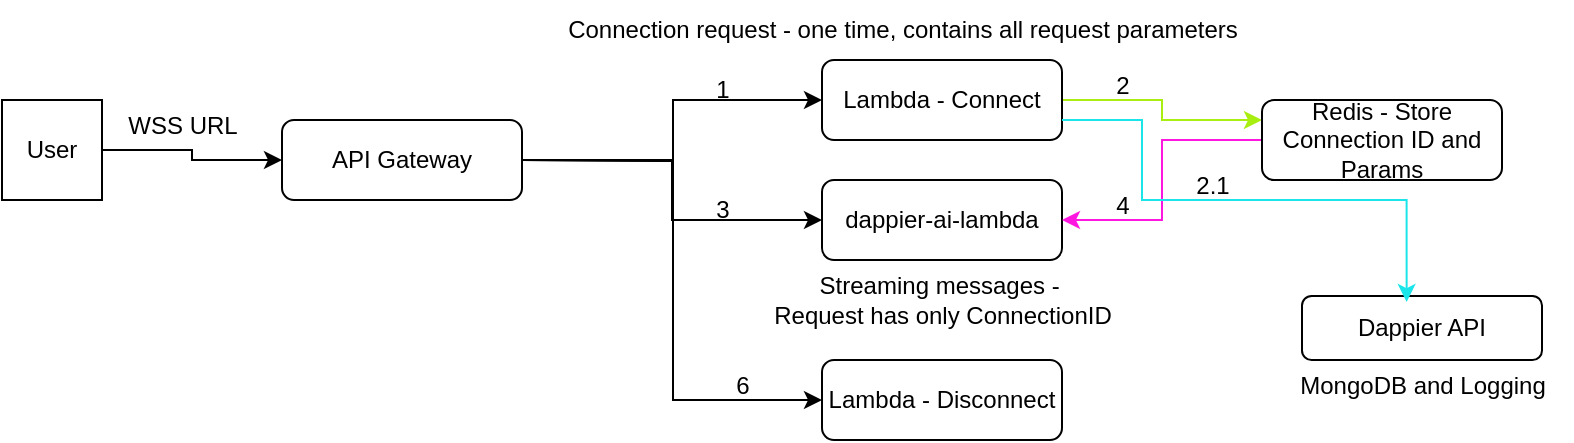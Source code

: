 <mxfile version="25.0.3">
  <diagram name="Page-1" id="6Mw9IOJvSCJcCOZ4GTFr">
    <mxGraphModel dx="808" dy="445" grid="1" gridSize="10" guides="1" tooltips="1" connect="1" arrows="1" fold="1" page="1" pageScale="1" pageWidth="1600" pageHeight="1200" math="0" shadow="0">
      <root>
        <mxCell id="0" />
        <mxCell id="1" parent="0" />
        <mxCell id="flXZZ3zYYz5a7-yL_w6W-4" style="edgeStyle=orthogonalEdgeStyle;rounded=0;orthogonalLoop=1;jettySize=auto;html=1;entryX=0;entryY=0.5;entryDx=0;entryDy=0;" edge="1" parent="1" target="flXZZ3zYYz5a7-yL_w6W-2">
          <mxGeometry relative="1" as="geometry">
            <mxPoint x="280" y="160" as="sourcePoint" />
          </mxGeometry>
        </mxCell>
        <mxCell id="flXZZ3zYYz5a7-yL_w6W-11" style="edgeStyle=orthogonalEdgeStyle;rounded=0;orthogonalLoop=1;jettySize=auto;html=1;entryX=0;entryY=0.5;entryDx=0;entryDy=0;" edge="1" parent="1" target="flXZZ3zYYz5a7-yL_w6W-10">
          <mxGeometry relative="1" as="geometry">
            <mxPoint x="280" y="160" as="sourcePoint" />
          </mxGeometry>
        </mxCell>
        <mxCell id="flXZZ3zYYz5a7-yL_w6W-18" style="edgeStyle=orthogonalEdgeStyle;rounded=0;orthogonalLoop=1;jettySize=auto;html=1;entryX=0;entryY=0.5;entryDx=0;entryDy=0;" edge="1" parent="1" source="flXZZ3zYYz5a7-yL_w6W-1" target="flXZZ3zYYz5a7-yL_w6W-17">
          <mxGeometry relative="1" as="geometry" />
        </mxCell>
        <mxCell id="flXZZ3zYYz5a7-yL_w6W-1" value="User" style="whiteSpace=wrap;html=1;aspect=fixed;" vertex="1" parent="1">
          <mxGeometry x="20" y="130" width="50" height="50" as="geometry" />
        </mxCell>
        <mxCell id="flXZZ3zYYz5a7-yL_w6W-14" style="edgeStyle=orthogonalEdgeStyle;rounded=0;orthogonalLoop=1;jettySize=auto;html=1;entryX=0;entryY=0.25;entryDx=0;entryDy=0;strokeColor=#a8ee11;" edge="1" parent="1" source="flXZZ3zYYz5a7-yL_w6W-2" target="flXZZ3zYYz5a7-yL_w6W-13">
          <mxGeometry relative="1" as="geometry">
            <Array as="points">
              <mxPoint x="600" y="130" />
              <mxPoint x="600" y="140" />
            </Array>
          </mxGeometry>
        </mxCell>
        <mxCell id="flXZZ3zYYz5a7-yL_w6W-2" value="Lambda - Connect" style="rounded=1;whiteSpace=wrap;html=1;" vertex="1" parent="1">
          <mxGeometry x="430" y="110" width="120" height="40" as="geometry" />
        </mxCell>
        <mxCell id="flXZZ3zYYz5a7-yL_w6W-3" value="dappier-ai-lambda" style="rounded=1;whiteSpace=wrap;html=1;" vertex="1" parent="1">
          <mxGeometry x="430" y="170" width="120" height="40" as="geometry" />
        </mxCell>
        <mxCell id="flXZZ3zYYz5a7-yL_w6W-5" value="Connection request - one time, contains all request parameters" style="text;html=1;align=center;verticalAlign=middle;resizable=0;points=[];autosize=1;strokeColor=none;fillColor=none;" vertex="1" parent="1">
          <mxGeometry x="290" y="80" width="360" height="30" as="geometry" />
        </mxCell>
        <mxCell id="flXZZ3zYYz5a7-yL_w6W-7" value="Streaming messages -&amp;nbsp;&lt;div&gt;Request has only ConnectionID&lt;/div&gt;" style="text;html=1;align=center;verticalAlign=middle;resizable=0;points=[];autosize=1;strokeColor=none;fillColor=none;" vertex="1" parent="1">
          <mxGeometry x="395" y="210" width="190" height="40" as="geometry" />
        </mxCell>
        <mxCell id="flXZZ3zYYz5a7-yL_w6W-8" value="1" style="text;html=1;align=center;verticalAlign=middle;resizable=0;points=[];autosize=1;strokeColor=none;fillColor=none;" vertex="1" parent="1">
          <mxGeometry x="365" y="110" width="30" height="30" as="geometry" />
        </mxCell>
        <mxCell id="flXZZ3zYYz5a7-yL_w6W-9" value="3" style="text;html=1;align=center;verticalAlign=middle;resizable=0;points=[];autosize=1;strokeColor=none;fillColor=none;" vertex="1" parent="1">
          <mxGeometry x="365" y="170" width="30" height="30" as="geometry" />
        </mxCell>
        <mxCell id="flXZZ3zYYz5a7-yL_w6W-10" value="Lambda - Disconnect" style="rounded=1;whiteSpace=wrap;html=1;" vertex="1" parent="1">
          <mxGeometry x="430" y="260" width="120" height="40" as="geometry" />
        </mxCell>
        <mxCell id="flXZZ3zYYz5a7-yL_w6W-12" value="6" style="text;html=1;align=center;verticalAlign=middle;resizable=0;points=[];autosize=1;strokeColor=none;fillColor=none;" vertex="1" parent="1">
          <mxGeometry x="375" y="258" width="30" height="30" as="geometry" />
        </mxCell>
        <mxCell id="flXZZ3zYYz5a7-yL_w6W-15" style="edgeStyle=orthogonalEdgeStyle;rounded=0;orthogonalLoop=1;jettySize=auto;html=1;entryX=1;entryY=0.5;entryDx=0;entryDy=0;strokeColor=#FF17E0;" edge="1" parent="1" source="flXZZ3zYYz5a7-yL_w6W-13" target="flXZZ3zYYz5a7-yL_w6W-3">
          <mxGeometry relative="1" as="geometry" />
        </mxCell>
        <mxCell id="flXZZ3zYYz5a7-yL_w6W-13" value="Redis - Store Connection ID and Params" style="rounded=1;whiteSpace=wrap;html=1;" vertex="1" parent="1">
          <mxGeometry x="650" y="130" width="120" height="40" as="geometry" />
        </mxCell>
        <mxCell id="flXZZ3zYYz5a7-yL_w6W-16" value="4" style="text;html=1;align=center;verticalAlign=middle;resizable=0;points=[];autosize=1;strokeColor=none;fillColor=none;" vertex="1" parent="1">
          <mxGeometry x="565" y="168" width="30" height="30" as="geometry" />
        </mxCell>
        <mxCell id="flXZZ3zYYz5a7-yL_w6W-21" style="edgeStyle=orthogonalEdgeStyle;rounded=0;orthogonalLoop=1;jettySize=auto;html=1;" edge="1" parent="1" source="flXZZ3zYYz5a7-yL_w6W-17" target="flXZZ3zYYz5a7-yL_w6W-3">
          <mxGeometry relative="1" as="geometry" />
        </mxCell>
        <mxCell id="flXZZ3zYYz5a7-yL_w6W-17" value="API Gateway" style="rounded=1;whiteSpace=wrap;html=1;" vertex="1" parent="1">
          <mxGeometry x="160" y="140" width="120" height="40" as="geometry" />
        </mxCell>
        <mxCell id="flXZZ3zYYz5a7-yL_w6W-19" value="WSS URL" style="text;html=1;align=center;verticalAlign=middle;resizable=0;points=[];autosize=1;strokeColor=none;fillColor=none;" vertex="1" parent="1">
          <mxGeometry x="70" y="128" width="80" height="30" as="geometry" />
        </mxCell>
        <mxCell id="flXZZ3zYYz5a7-yL_w6W-20" value="2" style="text;html=1;align=center;verticalAlign=middle;resizable=0;points=[];autosize=1;strokeColor=none;fillColor=none;" vertex="1" parent="1">
          <mxGeometry x="565" y="108" width="30" height="30" as="geometry" />
        </mxCell>
        <mxCell id="flXZZ3zYYz5a7-yL_w6W-22" value="Dappier API" style="rounded=1;whiteSpace=wrap;html=1;" vertex="1" parent="1">
          <mxGeometry x="670" y="228" width="120" height="32" as="geometry" />
        </mxCell>
        <mxCell id="flXZZ3zYYz5a7-yL_w6W-23" value="MongoDB and Logging" style="text;html=1;align=center;verticalAlign=middle;resizable=0;points=[];autosize=1;strokeColor=none;fillColor=none;" vertex="1" parent="1">
          <mxGeometry x="655" y="258" width="150" height="30" as="geometry" />
        </mxCell>
        <mxCell id="flXZZ3zYYz5a7-yL_w6W-26" style="edgeStyle=orthogonalEdgeStyle;rounded=0;orthogonalLoop=1;jettySize=auto;html=1;entryX=0.436;entryY=0.094;entryDx=0;entryDy=0;entryPerimeter=0;strokeColor=#1ae6ea;" edge="1" parent="1" source="flXZZ3zYYz5a7-yL_w6W-2" target="flXZZ3zYYz5a7-yL_w6W-22">
          <mxGeometry relative="1" as="geometry">
            <Array as="points">
              <mxPoint x="590" y="140" />
              <mxPoint x="590" y="180" />
              <mxPoint x="722" y="180" />
            </Array>
          </mxGeometry>
        </mxCell>
        <mxCell id="flXZZ3zYYz5a7-yL_w6W-27" value="2.1" style="text;html=1;align=center;verticalAlign=middle;resizable=0;points=[];autosize=1;strokeColor=none;fillColor=none;" vertex="1" parent="1">
          <mxGeometry x="605" y="158" width="40" height="30" as="geometry" />
        </mxCell>
      </root>
    </mxGraphModel>
  </diagram>
</mxfile>
